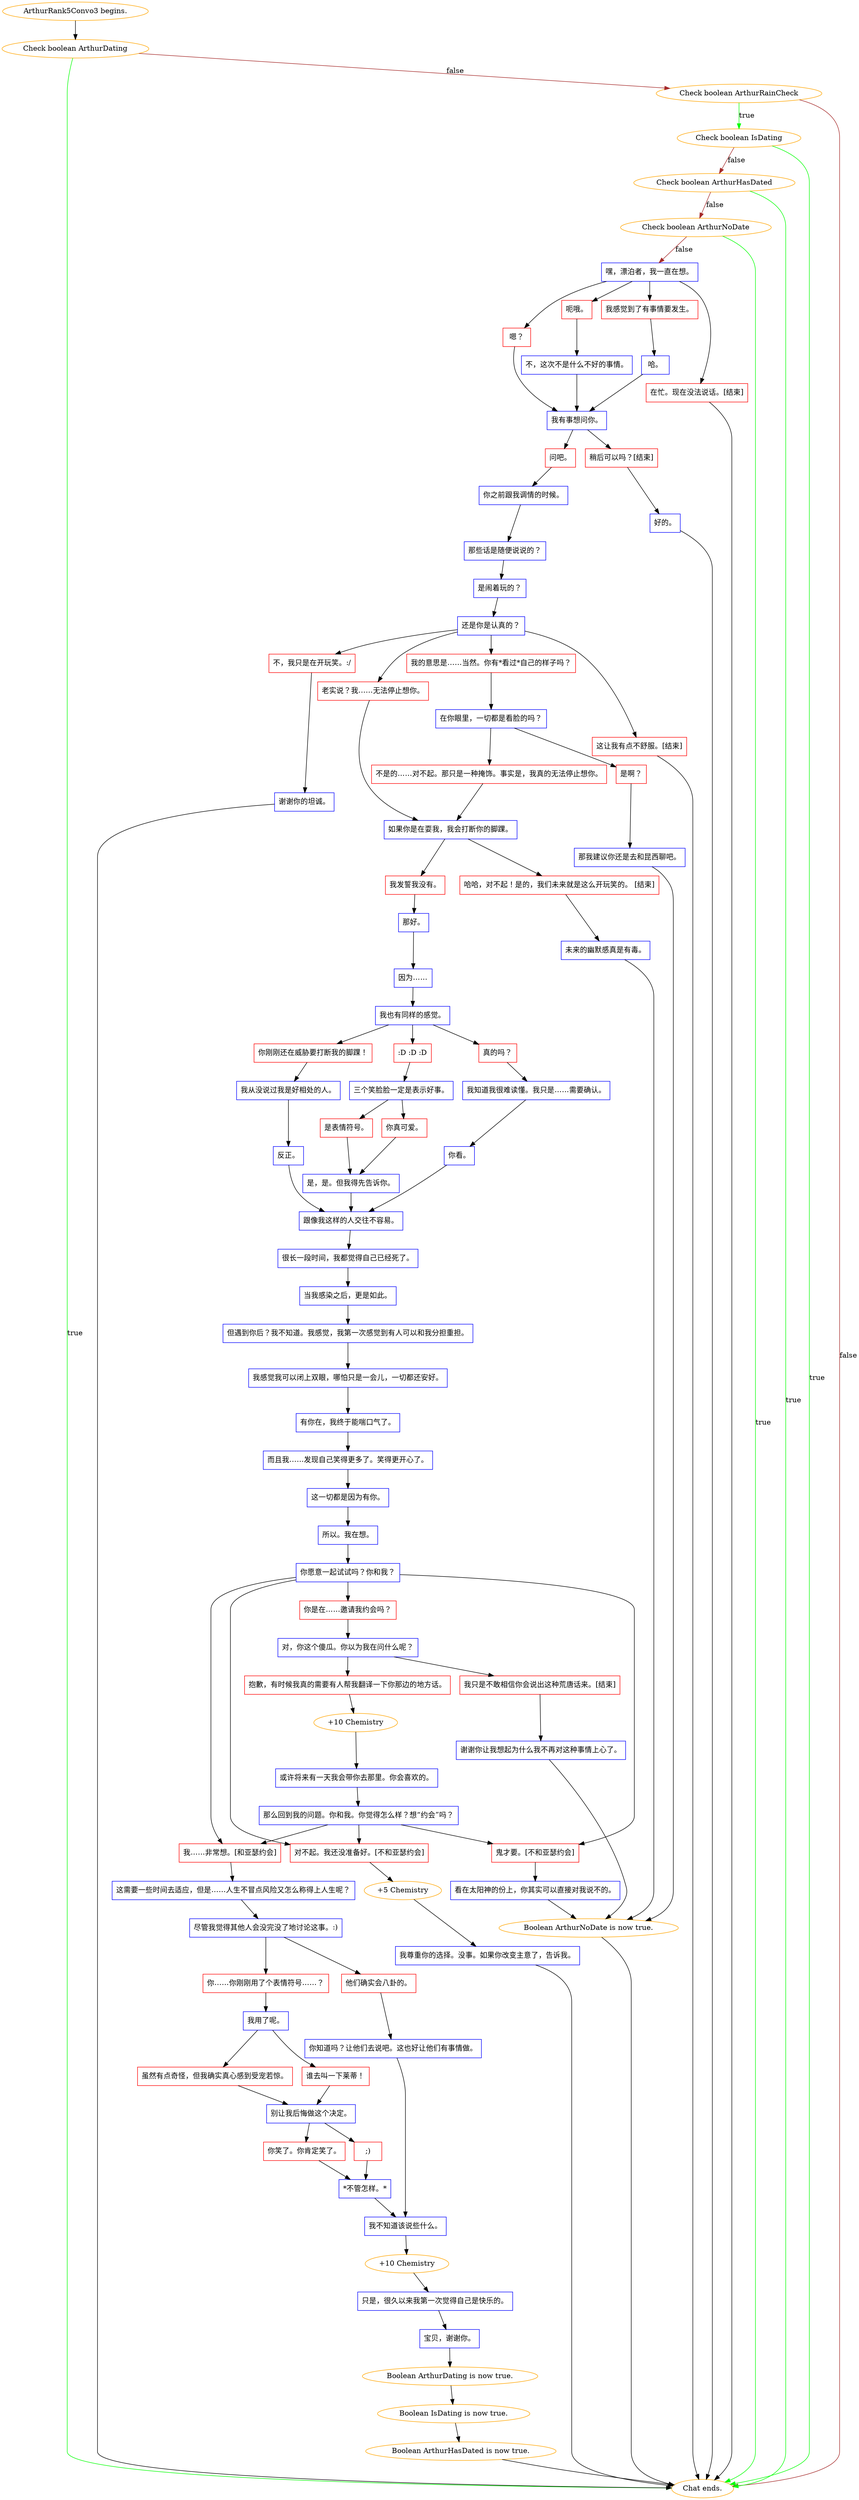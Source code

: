digraph {
	"ArthurRank5Convo3 begins." [color=orange];
		"ArthurRank5Convo3 begins." -> j2307772633;
	j2307772633 [label="Check boolean ArthurDating",color=orange];
		j2307772633 -> "Chat ends." [label=true,color=green];
		j2307772633 -> j1464481321 [label=false,color=brown];
	"Chat ends." [color=orange];
	j1464481321 [label="Check boolean ArthurRainCheck",color=orange];
		j1464481321 -> j586045322 [label=true,color=green];
		j1464481321 -> "Chat ends." [label=false,color=brown];
	j586045322 [label="Check boolean IsDating",color=orange];
		j586045322 -> "Chat ends." [label=true,color=green];
		j586045322 -> j2297267240 [label=false,color=brown];
	j2297267240 [label="Check boolean ArthurHasDated",color=orange];
		j2297267240 -> "Chat ends." [label=true,color=green];
		j2297267240 -> j3370241513 [label=false,color=brown];
	j3370241513 [label="Check boolean ArthurNoDate",color=orange];
		j3370241513 -> "Chat ends." [label=true,color=green];
		j3370241513 -> j4210219370 [label=false,color=brown];
	j4210219370 [label="嘿，漂泊者，我一直在想。",shape=box,color=blue];
		j4210219370 -> j1932270080;
		j4210219370 -> j3101881885;
		j4210219370 -> j114092520;
		j4210219370 -> j2221350734;
	j1932270080 [label="嗯？",shape=box,color=red];
		j1932270080 -> j4058404185;
	j3101881885 [label="呃哦。",shape=box,color=red];
		j3101881885 -> j3489768668;
	j114092520 [label="我感觉到了有事情要发生。",shape=box,color=red];
		j114092520 -> j2790675218;
	j2221350734 [label="在忙。现在没法说话。[结束]",shape=box,color=red];
		j2221350734 -> "Chat ends.";
	j4058404185 [label="我有事想问你。",shape=box,color=blue];
		j4058404185 -> j502546467;
		j4058404185 -> j849549103;
	j3489768668 [label="不，这次不是什么不好的事情。",shape=box,color=blue];
		j3489768668 -> j4058404185;
	j2790675218 [label="哈。",shape=box,color=blue];
		j2790675218 -> j4058404185;
	j502546467 [label="问吧。",shape=box,color=red];
		j502546467 -> j961658683;
	j849549103 [label="稍后可以吗？[结束]",shape=box,color=red];
		j849549103 -> j2398344510;
	j961658683 [label="你之前跟我调情的时候。",shape=box,color=blue];
		j961658683 -> j3107564155;
	j2398344510 [label="好的。",shape=box,color=blue];
		j2398344510 -> "Chat ends.";
	j3107564155 [label="那些话是随便说说的？",shape=box,color=blue];
		j3107564155 -> j1407187822;
	j1407187822 [label="是闹着玩的？",shape=box,color=blue];
		j1407187822 -> j812722619;
	j812722619 [label="还是你是认真的？",shape=box,color=blue];
		j812722619 -> j4000439204;
		j812722619 -> j3985492885;
		j812722619 -> j2771256551;
		j812722619 -> j3581276558;
	j4000439204 [label="不，我只是在开玩笑。:/",shape=box,color=red];
		j4000439204 -> j3641564244;
	j3985492885 [label="我的意思是……当然。你有*看过*自己的样子吗？",shape=box,color=red];
		j3985492885 -> j2108045222;
	j2771256551 [label="老实说？我……无法停止想你。",shape=box,color=red];
		j2771256551 -> j3218380455;
	j3581276558 [label="这让我有点不舒服。[结束]",shape=box,color=red];
		j3581276558 -> "Chat ends.";
	j3641564244 [label="谢谢你的坦诚。",shape=box,color=blue];
		j3641564244 -> "Chat ends.";
	j2108045222 [label="在你眼里，一切都是看脸的吗？",shape=box,color=blue];
		j2108045222 -> j2731362849;
		j2108045222 -> j412518403;
	j3218380455 [label="如果你是在耍我，我会打断你的脚踝。",shape=box,color=blue];
		j3218380455 -> j3428877994;
		j3218380455 -> j3202076222;
	j2731362849 [label="是啊？",shape=box,color=red];
		j2731362849 -> j676301413;
	j412518403 [label="不是的……对不起。那只是一种掩饰。事实是，我真的无法停止想你。",shape=box,color=red];
		j412518403 -> j3218380455;
	j3428877994 [label="我发誓我没有。",shape=box,color=red];
		j3428877994 -> j4102068720;
	j3202076222 [label="哈哈，对不起！是的，我们未来就是这么开玩笑的。 [结束]",shape=box,color=red];
		j3202076222 -> j2722655798;
	j676301413 [label="那我建议你还是去和昆西聊吧。",shape=box,color=blue];
		j676301413 -> j2533691464;
	j4102068720 [label="那好。",shape=box,color=blue];
		j4102068720 -> j3885787514;
	j2722655798 [label="未来的幽默感真是有毒。",shape=box,color=blue];
		j2722655798 -> j2533691464;
	j2533691464 [label="Boolean ArthurNoDate is now true.",color=orange];
		j2533691464 -> "Chat ends.";
	j3885787514 [label="因为……",shape=box,color=blue];
		j3885787514 -> j3071470827;
	j3071470827 [label="我也有同样的感觉。",shape=box,color=blue];
		j3071470827 -> j1198038880;
		j3071470827 -> j1105773508;
		j3071470827 -> j2914193933;
	j1198038880 [label="真的吗？",shape=box,color=red];
		j1198038880 -> j2069596027;
	j1105773508 [label=":D :D :D",shape=box,color=red];
		j1105773508 -> j3155612326;
	j2914193933 [label="你刚刚还在威胁要打断我的脚踝！",shape=box,color=red];
		j2914193933 -> j1571934094;
	j2069596027 [label="我知道我很难读懂。我只是……需要确认。",shape=box,color=blue];
		j2069596027 -> j3477026450;
	j3155612326 [label="三个笑脸脸一定是表示好事。",shape=box,color=blue];
		j3155612326 -> j3081444884;
		j3155612326 -> j3631708595;
	j1571934094 [label="我从没说过我是好相处的人。",shape=box,color=blue];
		j1571934094 -> j3060436038;
	j3477026450 [label="你看。",shape=box,color=blue];
		j3477026450 -> j2478128421;
	j3081444884 [label="是表情符号。",shape=box,color=red];
		j3081444884 -> j50447215;
	j3631708595 [label="你真可爱。",shape=box,color=red];
		j3631708595 -> j50447215;
	j3060436038 [label="反正。",shape=box,color=blue];
		j3060436038 -> j2478128421;
	j2478128421 [label="跟像我这样的人交往不容易。",shape=box,color=blue];
		j2478128421 -> j1604750629;
	j50447215 [label="是，是。但我得先告诉你。",shape=box,color=blue];
		j50447215 -> j2478128421;
	j1604750629 [label="很长一段时间，我都觉得自己已经死了。",shape=box,color=blue];
		j1604750629 -> j3914007858;
	j3914007858 [label="当我感染之后，更是如此。",shape=box,color=blue];
		j3914007858 -> j2876222996;
	j2876222996 [label="但遇到你后？我不知道。我感觉，我第一次感觉到有人可以和我分担重担。",shape=box,color=blue];
		j2876222996 -> j2444170908;
	j2444170908 [label="我感觉我可以闭上双眼，哪怕只是一会儿，一切都还安好。",shape=box,color=blue];
		j2444170908 -> j27361392;
	j27361392 [label="有你在，我终于能喘口气了。",shape=box,color=blue];
		j27361392 -> j1263412058;
	j1263412058 [label="而且我……发现自己笑得更多了。笑得更开心了。",shape=box,color=blue];
		j1263412058 -> j464574796;
	j464574796 [label="这一切都是因为有你。",shape=box,color=blue];
		j464574796 -> j1446768450;
	j1446768450 [label="所以。我在想。",shape=box,color=blue];
		j1446768450 -> j2340610584;
	j2340610584 [label="你愿意一起试试吗？你和我？",shape=box,color=blue];
		j2340610584 -> j1650088052;
		j2340610584 -> j1796651282;
		j2340610584 -> j3771489926;
		j2340610584 -> j1795186179;
	j1650088052 [label="你是在……邀请我约会吗？",shape=box,color=red];
		j1650088052 -> j271485689;
	j1796651282 [label="我……非常想。[和亚瑟约会]",shape=box,color=red];
		j1796651282 -> j1021943612;
	j3771489926 [label="对不起。我还没准备好。[不和亚瑟约会]",shape=box,color=red];
		j3771489926 -> j2676342279;
	j1795186179 [label="鬼才要。[不和亚瑟约会]",shape=box,color=red];
		j1795186179 -> j2976619129;
	j271485689 [label="对，你这个傻瓜。你以为我在问什么呢？",shape=box,color=blue];
		j271485689 -> j478493490;
		j271485689 -> j1339587432;
	j1021943612 [label="这需要一些时间去适应，但是……人生不冒点风险又怎么称得上人生呢？",shape=box,color=blue];
		j1021943612 -> j849180768;
	j2676342279 [label="+5 Chemistry",color=orange];
		j2676342279 -> j4042814523;
	j2976619129 [label="看在太阳神的份上，你其实可以直接对我说不的。",shape=box,color=blue];
		j2976619129 -> j2533691464;
	j478493490 [label="抱歉，有时候我真的需要有人帮我翻译一下你那边的地方话。",shape=box,color=red];
		j478493490 -> j3463654524;
	j1339587432 [label="我只是不敢相信你会说出这种荒唐话来。[结束]",shape=box,color=red];
		j1339587432 -> j1588042749;
	j849180768 [label="尽管我觉得其他人会没完没了地讨论这事。:)",shape=box,color=blue];
		j849180768 -> j1172630634;
		j849180768 -> j400493336;
	j4042814523 [label="我尊重你的选择。没事。如果你改变主意了，告诉我。",shape=box,color=blue];
		j4042814523 -> "Chat ends.";
	j3463654524 [label="+10 Chemistry",color=orange];
		j3463654524 -> j3601352855;
	j1588042749 [label="谢谢你让我想起为什么我不再对这种事情上心了。",shape=box,color=blue];
		j1588042749 -> j2533691464;
	j1172630634 [label="他们确实会八卦的。",shape=box,color=red];
		j1172630634 -> j4236976125;
	j400493336 [label="你……你刚刚用了个表情符号……？",shape=box,color=red];
		j400493336 -> j3708650186;
	j3601352855 [label="或许将来有一天我会带你去那里。你会喜欢的。",shape=box,color=blue];
		j3601352855 -> j440278525;
	j4236976125 [label="你知道吗？让他们去说吧。这也好让他们有事情做。",shape=box,color=blue];
		j4236976125 -> j948424664;
	j3708650186 [label="我用了呢。",shape=box,color=blue];
		j3708650186 -> j2937201385;
		j3708650186 -> j4016870502;
	j440278525 [label="那么回到我的问题。你和我。你觉得怎么样？想“约会”吗？",shape=box,color=blue];
		j440278525 -> j1796651282;
		j440278525 -> j3771489926;
		j440278525 -> j1795186179;
	j948424664 [label="我不知道该说些什么。",shape=box,color=blue];
		j948424664 -> j53639632;
	j2937201385 [label="虽然有点奇怪，但我确实真心感到受宠若惊。",shape=box,color=red];
		j2937201385 -> j3917247684;
	j4016870502 [label="谁去叫一下莱蒂！",shape=box,color=red];
		j4016870502 -> j3917247684;
	j53639632 [label="+10 Chemistry",color=orange];
		j53639632 -> j2715224187;
	j3917247684 [label="别让我后悔做这个决定。",shape=box,color=blue];
		j3917247684 -> j866797990;
		j3917247684 -> j2658064683;
	j2715224187 [label="只是，很久以来我第一次觉得自己是快乐的。",shape=box,color=blue];
		j2715224187 -> j2426848117;
	j866797990 [label="你笑了。你肯定笑了。",shape=box,color=red];
		j866797990 -> j689487267;
	j2658064683 [label=";)",shape=box,color=red];
		j2658064683 -> j689487267;
	j2426848117 [label="宝贝，谢谢你。",shape=box,color=blue];
		j2426848117 -> j3371696257;
	j689487267 [label="*不管怎样。*",shape=box,color=blue];
		j689487267 -> j948424664;
	j3371696257 [label="Boolean ArthurDating is now true.",color=orange];
		j3371696257 -> j3139269659;
	j3139269659 [label="Boolean IsDating is now true.",color=orange];
		j3139269659 -> j3103123730;
	j3103123730 [label="Boolean ArthurHasDated is now true.",color=orange];
		j3103123730 -> "Chat ends.";
}